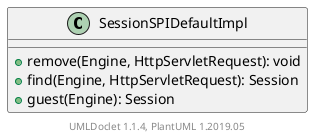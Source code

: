 @startuml

    class SessionSPIDefaultImpl [[SessionSPIDefaultImpl.html]] {
        +remove(Engine, HttpServletRequest): void
        +find(Engine, HttpServletRequest): Session
        +guest(Engine): Session
    }


    center footer UMLDoclet 1.1.4, PlantUML 1.2019.05
@enduml
